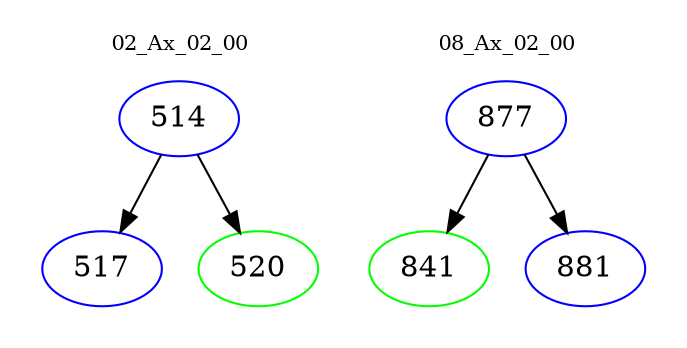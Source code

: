digraph{
subgraph cluster_0 {
color = white
label = "02_Ax_02_00";
fontsize=10;
T0_514 [label="514", color="blue"]
T0_514 -> T0_517 [color="black"]
T0_517 [label="517", color="blue"]
T0_514 -> T0_520 [color="black"]
T0_520 [label="520", color="green"]
}
subgraph cluster_1 {
color = white
label = "08_Ax_02_00";
fontsize=10;
T1_877 [label="877", color="blue"]
T1_877 -> T1_841 [color="black"]
T1_841 [label="841", color="green"]
T1_877 -> T1_881 [color="black"]
T1_881 [label="881", color="blue"]
}
}
